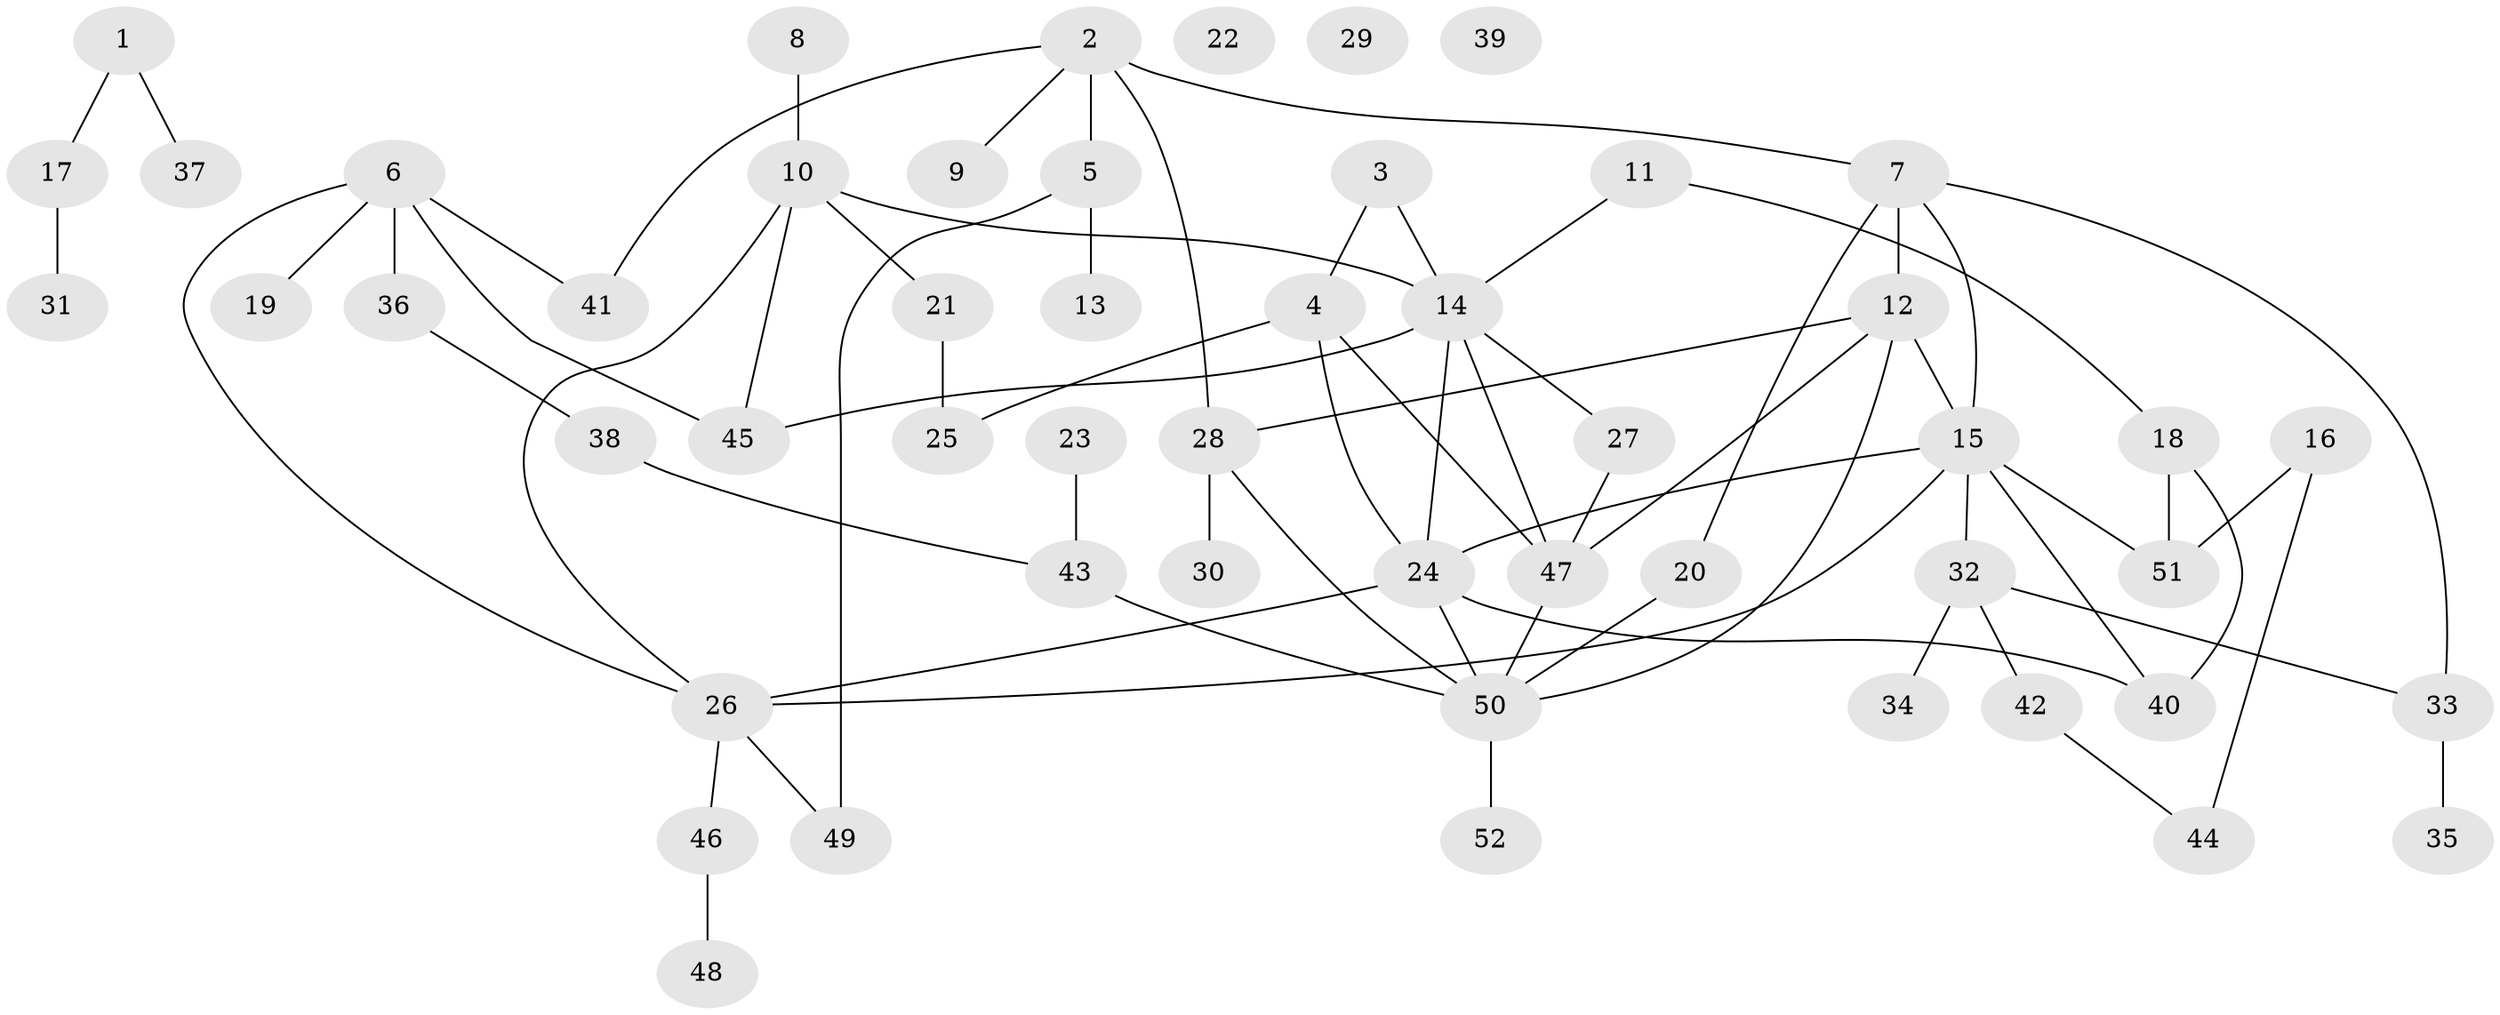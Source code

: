 // Generated by graph-tools (version 1.1) at 2025/49/03/09/25 03:49:10]
// undirected, 52 vertices, 70 edges
graph export_dot {
graph [start="1"]
  node [color=gray90,style=filled];
  1;
  2;
  3;
  4;
  5;
  6;
  7;
  8;
  9;
  10;
  11;
  12;
  13;
  14;
  15;
  16;
  17;
  18;
  19;
  20;
  21;
  22;
  23;
  24;
  25;
  26;
  27;
  28;
  29;
  30;
  31;
  32;
  33;
  34;
  35;
  36;
  37;
  38;
  39;
  40;
  41;
  42;
  43;
  44;
  45;
  46;
  47;
  48;
  49;
  50;
  51;
  52;
  1 -- 17;
  1 -- 37;
  2 -- 5;
  2 -- 7;
  2 -- 9;
  2 -- 28;
  2 -- 41;
  3 -- 4;
  3 -- 14;
  4 -- 24;
  4 -- 25;
  4 -- 47;
  5 -- 13;
  5 -- 49;
  6 -- 19;
  6 -- 26;
  6 -- 36;
  6 -- 41;
  6 -- 45;
  7 -- 12;
  7 -- 15;
  7 -- 20;
  7 -- 33;
  8 -- 10;
  10 -- 14;
  10 -- 21;
  10 -- 26;
  10 -- 45;
  11 -- 14;
  11 -- 18;
  12 -- 15;
  12 -- 28;
  12 -- 47;
  12 -- 50;
  14 -- 24;
  14 -- 27;
  14 -- 45;
  14 -- 47;
  15 -- 24;
  15 -- 26;
  15 -- 32;
  15 -- 40;
  15 -- 51;
  16 -- 44;
  16 -- 51;
  17 -- 31;
  18 -- 40;
  18 -- 51;
  20 -- 50;
  21 -- 25;
  23 -- 43;
  24 -- 26;
  24 -- 40;
  24 -- 50;
  26 -- 46;
  26 -- 49;
  27 -- 47;
  28 -- 30;
  28 -- 50;
  32 -- 33;
  32 -- 34;
  32 -- 42;
  33 -- 35;
  36 -- 38;
  38 -- 43;
  42 -- 44;
  43 -- 50;
  46 -- 48;
  47 -- 50;
  50 -- 52;
}
